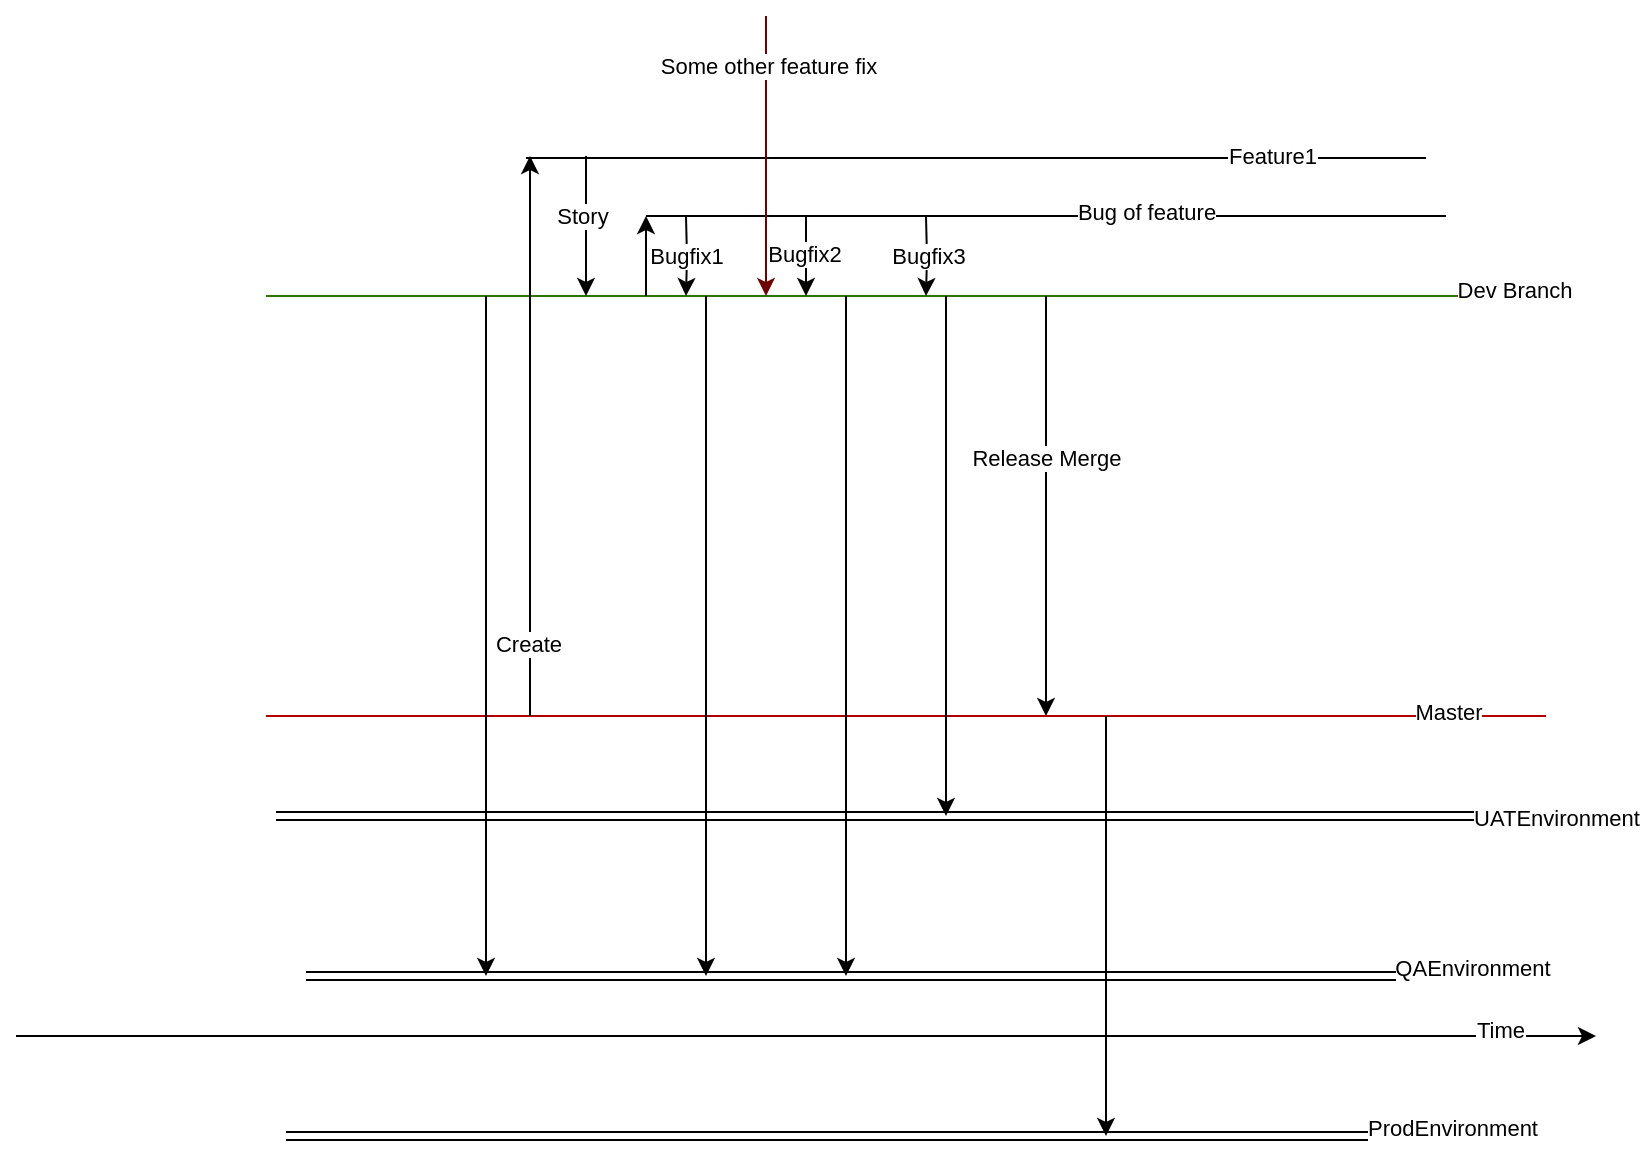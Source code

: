 <mxfile version="28.0.7">
  <diagram name="Page-1" id="TsEi1umNOWSQq_jciiVm">
    <mxGraphModel dx="766" dy="458" grid="1" gridSize="10" guides="1" tooltips="1" connect="1" arrows="1" fold="1" page="1" pageScale="1" pageWidth="1100" pageHeight="850" math="0" shadow="0">
      <root>
        <mxCell id="0" />
        <mxCell id="1" parent="0" />
        <mxCell id="ObSiv7ZUEUBPDtsc8qe3-1" value="" style="endArrow=none;html=1;rounded=0;fillColor=#60a917;strokeColor=#2D7600;" edge="1" parent="1">
          <mxGeometry width="50" height="50" relative="1" as="geometry">
            <mxPoint x="235" y="220" as="sourcePoint" />
            <mxPoint x="875" y="220" as="targetPoint" />
          </mxGeometry>
        </mxCell>
        <mxCell id="ObSiv7ZUEUBPDtsc8qe3-2" value="Dev Branch" style="edgeLabel;html=1;align=center;verticalAlign=middle;resizable=0;points=[];" vertex="1" connectable="0" parent="ObSiv7ZUEUBPDtsc8qe3-1">
          <mxGeometry x="0.949" y="3" relative="1" as="geometry">
            <mxPoint as="offset" />
          </mxGeometry>
        </mxCell>
        <mxCell id="ObSiv7ZUEUBPDtsc8qe3-5" value="" style="endArrow=none;html=1;rounded=0;fillColor=#e51400;strokeColor=#B20000;" edge="1" parent="1">
          <mxGeometry width="50" height="50" relative="1" as="geometry">
            <mxPoint x="235" y="430" as="sourcePoint" />
            <mxPoint x="875" y="430" as="targetPoint" />
          </mxGeometry>
        </mxCell>
        <mxCell id="ObSiv7ZUEUBPDtsc8qe3-6" value="Master" style="edgeLabel;html=1;align=center;verticalAlign=middle;resizable=0;points=[];" vertex="1" connectable="0" parent="ObSiv7ZUEUBPDtsc8qe3-5">
          <mxGeometry x="0.847" y="2" relative="1" as="geometry">
            <mxPoint as="offset" />
          </mxGeometry>
        </mxCell>
        <mxCell id="ObSiv7ZUEUBPDtsc8qe3-7" style="edgeStyle=orthogonalEdgeStyle;rounded=0;orthogonalLoop=1;jettySize=auto;html=1;" edge="1" parent="1">
          <mxGeometry relative="1" as="geometry">
            <mxPoint x="395" y="220" as="targetPoint" />
            <mxPoint x="395" y="150" as="sourcePoint" />
          </mxGeometry>
        </mxCell>
        <mxCell id="ObSiv7ZUEUBPDtsc8qe3-8" value="Story" style="edgeLabel;html=1;align=center;verticalAlign=middle;resizable=0;points=[];" vertex="1" connectable="0" parent="ObSiv7ZUEUBPDtsc8qe3-7">
          <mxGeometry x="0.833" y="-2" relative="1" as="geometry">
            <mxPoint y="-34" as="offset" />
          </mxGeometry>
        </mxCell>
        <mxCell id="ObSiv7ZUEUBPDtsc8qe3-11" style="edgeStyle=orthogonalEdgeStyle;rounded=0;orthogonalLoop=1;jettySize=auto;html=1;" edge="1" parent="1">
          <mxGeometry relative="1" as="geometry">
            <mxPoint x="445" y="220" as="targetPoint" />
            <mxPoint x="445" y="180" as="sourcePoint" />
          </mxGeometry>
        </mxCell>
        <mxCell id="ObSiv7ZUEUBPDtsc8qe3-12" value="Bugfix1" style="edgeLabel;html=1;align=center;verticalAlign=middle;resizable=0;points=[];" vertex="1" connectable="0" parent="ObSiv7ZUEUBPDtsc8qe3-11">
          <mxGeometry x="0.707" relative="1" as="geometry">
            <mxPoint y="-14" as="offset" />
          </mxGeometry>
        </mxCell>
        <mxCell id="ObSiv7ZUEUBPDtsc8qe3-13" style="edgeStyle=orthogonalEdgeStyle;rounded=0;orthogonalLoop=1;jettySize=auto;html=1;" edge="1" parent="1">
          <mxGeometry relative="1" as="geometry">
            <mxPoint x="565" y="220" as="targetPoint" />
            <mxPoint x="565" y="180" as="sourcePoint" />
          </mxGeometry>
        </mxCell>
        <mxCell id="ObSiv7ZUEUBPDtsc8qe3-14" value="Bugfix3" style="edgeLabel;html=1;align=center;verticalAlign=middle;resizable=0;points=[];" vertex="1" connectable="0" parent="ObSiv7ZUEUBPDtsc8qe3-13">
          <mxGeometry x="0.501" y="-2" relative="1" as="geometry">
            <mxPoint x="2" y="-10" as="offset" />
          </mxGeometry>
        </mxCell>
        <mxCell id="ObSiv7ZUEUBPDtsc8qe3-15" value="" style="endArrow=classic;html=1;rounded=0;" edge="1" parent="1">
          <mxGeometry width="50" height="50" relative="1" as="geometry">
            <mxPoint x="110" y="590" as="sourcePoint" />
            <mxPoint x="900" y="590" as="targetPoint" />
          </mxGeometry>
        </mxCell>
        <mxCell id="ObSiv7ZUEUBPDtsc8qe3-16" value="Time" style="edgeLabel;html=1;align=center;verticalAlign=middle;resizable=0;points=[];" vertex="1" connectable="0" parent="ObSiv7ZUEUBPDtsc8qe3-15">
          <mxGeometry x="0.877" y="3" relative="1" as="geometry">
            <mxPoint as="offset" />
          </mxGeometry>
        </mxCell>
        <mxCell id="ObSiv7ZUEUBPDtsc8qe3-17" value="" style="endArrow=none;html=1;rounded=0;" edge="1" parent="1">
          <mxGeometry width="50" height="50" relative="1" as="geometry">
            <mxPoint x="365" y="151" as="sourcePoint" />
            <mxPoint x="815" y="151" as="targetPoint" />
          </mxGeometry>
        </mxCell>
        <mxCell id="ObSiv7ZUEUBPDtsc8qe3-18" value="Feature1" style="edgeLabel;html=1;align=center;verticalAlign=middle;resizable=0;points=[];" vertex="1" connectable="0" parent="ObSiv7ZUEUBPDtsc8qe3-17">
          <mxGeometry x="0.656" y="1" relative="1" as="geometry">
            <mxPoint as="offset" />
          </mxGeometry>
        </mxCell>
        <mxCell id="ObSiv7ZUEUBPDtsc8qe3-19" value="" style="endArrow=classic;html=1;rounded=0;" edge="1" parent="1">
          <mxGeometry width="50" height="50" relative="1" as="geometry">
            <mxPoint x="367" y="430" as="sourcePoint" />
            <mxPoint x="367" y="150" as="targetPoint" />
          </mxGeometry>
        </mxCell>
        <mxCell id="ObSiv7ZUEUBPDtsc8qe3-20" value="Create" style="edgeLabel;html=1;align=center;verticalAlign=middle;resizable=0;points=[];" vertex="1" connectable="0" parent="ObSiv7ZUEUBPDtsc8qe3-19">
          <mxGeometry x="-0.743" y="1" relative="1" as="geometry">
            <mxPoint as="offset" />
          </mxGeometry>
        </mxCell>
        <mxCell id="ObSiv7ZUEUBPDtsc8qe3-21" value="" style="endArrow=classic;html=1;rounded=0;" edge="1" parent="1">
          <mxGeometry width="50" height="50" relative="1" as="geometry">
            <mxPoint x="505" y="180" as="sourcePoint" />
            <mxPoint x="505" y="220" as="targetPoint" />
          </mxGeometry>
        </mxCell>
        <mxCell id="ObSiv7ZUEUBPDtsc8qe3-22" value="Bugfix2" style="edgeLabel;html=1;align=center;verticalAlign=middle;resizable=0;points=[];" vertex="1" connectable="0" parent="ObSiv7ZUEUBPDtsc8qe3-21">
          <mxGeometry x="-0.048" y="-1" relative="1" as="geometry">
            <mxPoint as="offset" />
          </mxGeometry>
        </mxCell>
        <mxCell id="ObSiv7ZUEUBPDtsc8qe3-23" value="" style="shape=link;html=1;rounded=0;" edge="1" parent="1">
          <mxGeometry width="100" relative="1" as="geometry">
            <mxPoint x="255" y="560" as="sourcePoint" />
            <mxPoint x="865" y="560" as="targetPoint" />
          </mxGeometry>
        </mxCell>
        <mxCell id="ObSiv7ZUEUBPDtsc8qe3-24" value="QAEnvironment" style="edgeLabel;html=1;align=center;verticalAlign=middle;resizable=0;points=[];" vertex="1" connectable="0" parent="ObSiv7ZUEUBPDtsc8qe3-23">
          <mxGeometry x="0.907" y="4" relative="1" as="geometry">
            <mxPoint x="1" as="offset" />
          </mxGeometry>
        </mxCell>
        <mxCell id="ObSiv7ZUEUBPDtsc8qe3-25" value="" style="endArrow=classic;html=1;rounded=0;" edge="1" parent="1">
          <mxGeometry width="50" height="50" relative="1" as="geometry">
            <mxPoint x="345" y="220" as="sourcePoint" />
            <mxPoint x="345" y="560" as="targetPoint" />
          </mxGeometry>
        </mxCell>
        <mxCell id="ObSiv7ZUEUBPDtsc8qe3-26" value="" style="endArrow=classic;html=1;rounded=0;" edge="1" parent="1">
          <mxGeometry width="50" height="50" relative="1" as="geometry">
            <mxPoint x="455" y="220" as="sourcePoint" />
            <mxPoint x="455" y="560" as="targetPoint" />
          </mxGeometry>
        </mxCell>
        <mxCell id="ObSiv7ZUEUBPDtsc8qe3-27" value="" style="shape=link;html=1;rounded=0;" edge="1" parent="1">
          <mxGeometry width="100" relative="1" as="geometry">
            <mxPoint x="240" y="480" as="sourcePoint" />
            <mxPoint x="910" y="480" as="targetPoint" />
          </mxGeometry>
        </mxCell>
        <mxCell id="ObSiv7ZUEUBPDtsc8qe3-28" value="UATEnvironment" style="edgeLabel;html=1;align=center;verticalAlign=middle;resizable=0;points=[];" vertex="1" connectable="0" parent="ObSiv7ZUEUBPDtsc8qe3-27">
          <mxGeometry x="0.909" y="-1" relative="1" as="geometry">
            <mxPoint as="offset" />
          </mxGeometry>
        </mxCell>
        <mxCell id="ObSiv7ZUEUBPDtsc8qe3-35" value="" style="endArrow=classic;html=1;rounded=0;" edge="1" parent="1">
          <mxGeometry width="50" height="50" relative="1" as="geometry">
            <mxPoint x="525" y="220" as="sourcePoint" />
            <mxPoint x="525" y="560" as="targetPoint" />
          </mxGeometry>
        </mxCell>
        <mxCell id="ObSiv7ZUEUBPDtsc8qe3-36" value="" style="endArrow=classic;html=1;rounded=0;" edge="1" parent="1">
          <mxGeometry width="50" height="50" relative="1" as="geometry">
            <mxPoint x="625" y="220" as="sourcePoint" />
            <mxPoint x="625" y="430" as="targetPoint" />
          </mxGeometry>
        </mxCell>
        <mxCell id="ObSiv7ZUEUBPDtsc8qe3-37" value="Release Merge" style="edgeLabel;html=1;align=center;verticalAlign=middle;resizable=0;points=[];" vertex="1" connectable="0" parent="ObSiv7ZUEUBPDtsc8qe3-36">
          <mxGeometry x="-0.227" relative="1" as="geometry">
            <mxPoint as="offset" />
          </mxGeometry>
        </mxCell>
        <mxCell id="ObSiv7ZUEUBPDtsc8qe3-39" value="" style="endArrow=classic;html=1;rounded=0;" edge="1" parent="1">
          <mxGeometry width="50" height="50" relative="1" as="geometry">
            <mxPoint x="575" y="220" as="sourcePoint" />
            <mxPoint x="575" y="480" as="targetPoint" />
          </mxGeometry>
        </mxCell>
        <mxCell id="ObSiv7ZUEUBPDtsc8qe3-41" value="" style="shape=link;html=1;rounded=0;" edge="1" parent="1">
          <mxGeometry width="100" relative="1" as="geometry">
            <mxPoint x="245" y="640" as="sourcePoint" />
            <mxPoint x="855" y="640" as="targetPoint" />
          </mxGeometry>
        </mxCell>
        <mxCell id="ObSiv7ZUEUBPDtsc8qe3-42" value="ProdEnvironment" style="edgeLabel;html=1;align=center;verticalAlign=middle;resizable=0;points=[];" vertex="1" connectable="0" parent="ObSiv7ZUEUBPDtsc8qe3-41">
          <mxGeometry x="0.907" y="4" relative="1" as="geometry">
            <mxPoint x="1" as="offset" />
          </mxGeometry>
        </mxCell>
        <mxCell id="ObSiv7ZUEUBPDtsc8qe3-43" value="" style="endArrow=classic;html=1;rounded=0;" edge="1" parent="1">
          <mxGeometry width="50" height="50" relative="1" as="geometry">
            <mxPoint x="655" y="430" as="sourcePoint" />
            <mxPoint x="655" y="640" as="targetPoint" />
          </mxGeometry>
        </mxCell>
        <mxCell id="ObSiv7ZUEUBPDtsc8qe3-44" value="" style="endArrow=none;html=1;rounded=0;" edge="1" parent="1">
          <mxGeometry width="50" height="50" relative="1" as="geometry">
            <mxPoint x="425" y="180" as="sourcePoint" />
            <mxPoint x="825" y="180" as="targetPoint" />
          </mxGeometry>
        </mxCell>
        <mxCell id="ObSiv7ZUEUBPDtsc8qe3-46" value="Bug of feature" style="edgeLabel;html=1;align=center;verticalAlign=middle;resizable=0;points=[];" vertex="1" connectable="0" parent="ObSiv7ZUEUBPDtsc8qe3-44">
          <mxGeometry x="0.248" y="2" relative="1" as="geometry">
            <mxPoint as="offset" />
          </mxGeometry>
        </mxCell>
        <mxCell id="ObSiv7ZUEUBPDtsc8qe3-48" value="" style="endArrow=classic;html=1;rounded=0;" edge="1" parent="1">
          <mxGeometry width="50" height="50" relative="1" as="geometry">
            <mxPoint x="425" y="220" as="sourcePoint" />
            <mxPoint x="425" y="180" as="targetPoint" />
          </mxGeometry>
        </mxCell>
        <mxCell id="ObSiv7ZUEUBPDtsc8qe3-50" value="" style="endArrow=classic;html=1;rounded=0;fillColor=#a20025;strokeColor=#6F0000;" edge="1" parent="1">
          <mxGeometry width="50" height="50" relative="1" as="geometry">
            <mxPoint x="485" y="80" as="sourcePoint" />
            <mxPoint x="485" y="220" as="targetPoint" />
          </mxGeometry>
        </mxCell>
        <mxCell id="ObSiv7ZUEUBPDtsc8qe3-51" value="Some other feature fix" style="edgeLabel;html=1;align=center;verticalAlign=middle;resizable=0;points=[];" vertex="1" connectable="0" parent="ObSiv7ZUEUBPDtsc8qe3-50">
          <mxGeometry x="-0.643" y="1" relative="1" as="geometry">
            <mxPoint as="offset" />
          </mxGeometry>
        </mxCell>
      </root>
    </mxGraphModel>
  </diagram>
</mxfile>
